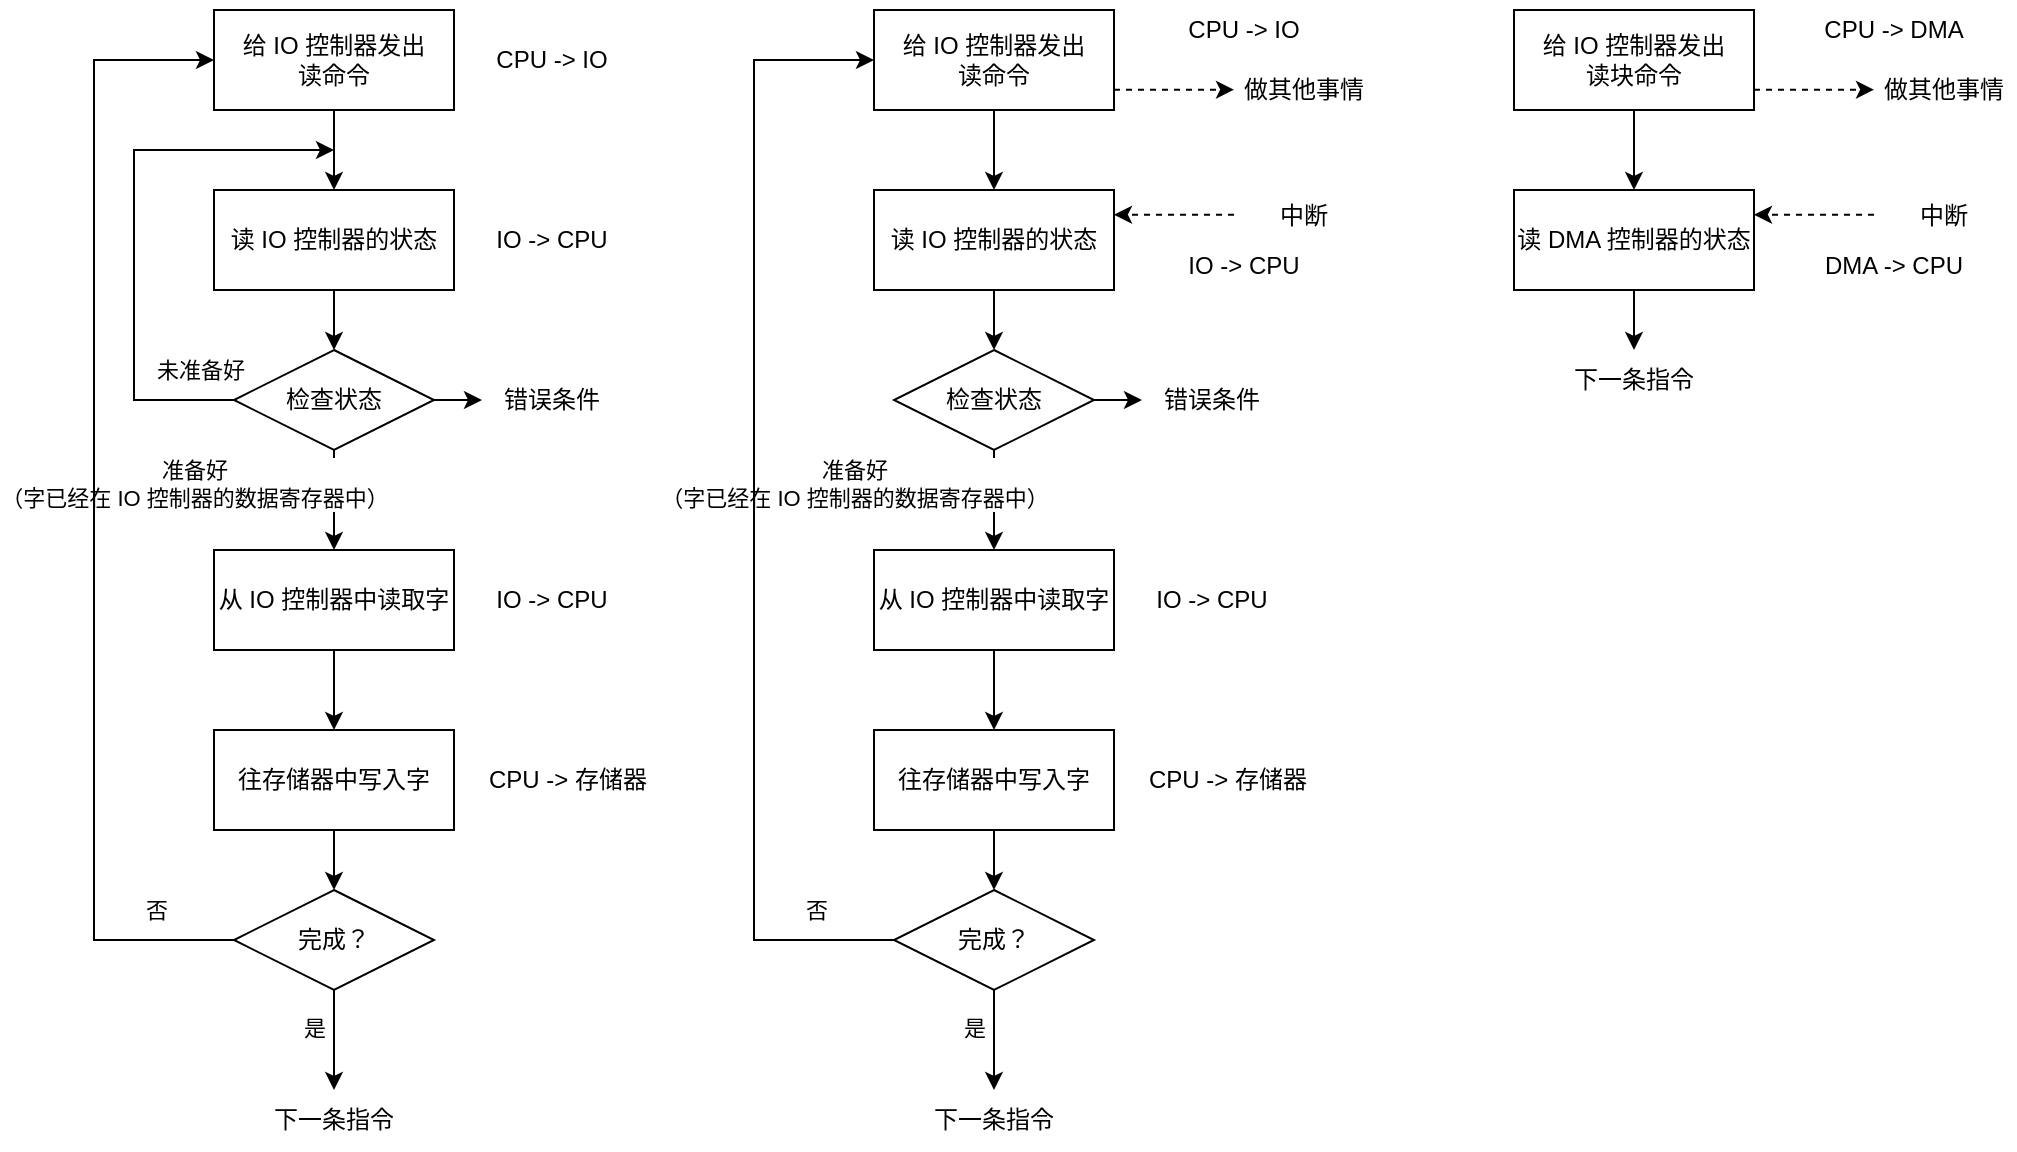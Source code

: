 <mxfile version="20.3.0" type="device"><diagram id="z0V83tWm7HpwNJtNaESo" name="第 1 页"><mxGraphModel dx="1185" dy="754" grid="1" gridSize="10" guides="1" tooltips="1" connect="1" arrows="1" fold="1" page="1" pageScale="1" pageWidth="827" pageHeight="1169" math="0" shadow="0"><root><mxCell id="0"/><mxCell id="1" parent="0"/><mxCell id="dhqe0ustoPFg2WzcgLLB-3" value="" style="edgeStyle=orthogonalEdgeStyle;rounded=0;orthogonalLoop=1;jettySize=auto;html=1;" edge="1" parent="1" source="dhqe0ustoPFg2WzcgLLB-1" target="dhqe0ustoPFg2WzcgLLB-2"><mxGeometry relative="1" as="geometry"/></mxCell><mxCell id="dhqe0ustoPFg2WzcgLLB-1" value="给 IO 控制器发出&lt;br&gt;读命令" style="rounded=0;whiteSpace=wrap;html=1;" vertex="1" parent="1"><mxGeometry x="280" y="420" width="120" height="50" as="geometry"/></mxCell><mxCell id="dhqe0ustoPFg2WzcgLLB-5" value="" style="edgeStyle=orthogonalEdgeStyle;rounded=0;orthogonalLoop=1;jettySize=auto;html=1;" edge="1" parent="1" source="dhqe0ustoPFg2WzcgLLB-2" target="dhqe0ustoPFg2WzcgLLB-4"><mxGeometry relative="1" as="geometry"/></mxCell><mxCell id="dhqe0ustoPFg2WzcgLLB-2" value="读 IO 控制器的状态" style="whiteSpace=wrap;html=1;rounded=0;" vertex="1" parent="1"><mxGeometry x="280" y="510" width="120" height="50" as="geometry"/></mxCell><mxCell id="dhqe0ustoPFg2WzcgLLB-6" style="edgeStyle=orthogonalEdgeStyle;rounded=0;orthogonalLoop=1;jettySize=auto;html=1;exitX=0;exitY=0.5;exitDx=0;exitDy=0;" edge="1" parent="1" source="dhqe0ustoPFg2WzcgLLB-4"><mxGeometry relative="1" as="geometry"><mxPoint x="340" y="490" as="targetPoint"/><Array as="points"><mxPoint x="240" y="615"/><mxPoint x="240" y="490"/></Array></mxGeometry></mxCell><mxCell id="dhqe0ustoPFg2WzcgLLB-8" value="未准备好" style="edgeLabel;html=1;align=center;verticalAlign=middle;resizable=0;points=[];" vertex="1" connectable="0" parent="dhqe0ustoPFg2WzcgLLB-6"><mxGeometry x="-0.805" y="-1" relative="1" as="geometry"><mxPoint x="10" y="-14" as="offset"/></mxGeometry></mxCell><mxCell id="dhqe0ustoPFg2WzcgLLB-10" value="" style="edgeStyle=orthogonalEdgeStyle;rounded=0;orthogonalLoop=1;jettySize=auto;html=1;" edge="1" parent="1" source="dhqe0ustoPFg2WzcgLLB-4" target="dhqe0ustoPFg2WzcgLLB-9"><mxGeometry relative="1" as="geometry"/></mxCell><mxCell id="dhqe0ustoPFg2WzcgLLB-11" value="准备好&lt;br&gt;（字已经在 IO 控制器的数据寄存器中）" style="edgeLabel;html=1;align=center;verticalAlign=middle;resizable=0;points=[];" vertex="1" connectable="0" parent="dhqe0ustoPFg2WzcgLLB-10"><mxGeometry x="-0.344" y="-1" relative="1" as="geometry"><mxPoint x="-69" as="offset"/></mxGeometry></mxCell><mxCell id="dhqe0ustoPFg2WzcgLLB-24" value="" style="edgeStyle=orthogonalEdgeStyle;rounded=0;orthogonalLoop=1;jettySize=auto;html=1;" edge="1" parent="1" source="dhqe0ustoPFg2WzcgLLB-4" target="dhqe0ustoPFg2WzcgLLB-23"><mxGeometry relative="1" as="geometry"/></mxCell><mxCell id="dhqe0ustoPFg2WzcgLLB-4" value="检查状态" style="rhombus;whiteSpace=wrap;html=1;rounded=0;" vertex="1" parent="1"><mxGeometry x="290" y="590" width="100" height="50" as="geometry"/></mxCell><mxCell id="dhqe0ustoPFg2WzcgLLB-13" value="" style="edgeStyle=orthogonalEdgeStyle;rounded=0;orthogonalLoop=1;jettySize=auto;html=1;" edge="1" parent="1" source="dhqe0ustoPFg2WzcgLLB-9" target="dhqe0ustoPFg2WzcgLLB-12"><mxGeometry relative="1" as="geometry"/></mxCell><mxCell id="dhqe0ustoPFg2WzcgLLB-9" value="从 IO 控制器中读取字" style="whiteSpace=wrap;html=1;rounded=0;" vertex="1" parent="1"><mxGeometry x="280" y="690" width="120" height="50" as="geometry"/></mxCell><mxCell id="dhqe0ustoPFg2WzcgLLB-15" value="" style="edgeStyle=orthogonalEdgeStyle;rounded=0;orthogonalLoop=1;jettySize=auto;html=1;" edge="1" parent="1" source="dhqe0ustoPFg2WzcgLLB-12" target="dhqe0ustoPFg2WzcgLLB-14"><mxGeometry relative="1" as="geometry"/></mxCell><mxCell id="dhqe0ustoPFg2WzcgLLB-12" value="往存储器中写入字" style="whiteSpace=wrap;html=1;rounded=0;" vertex="1" parent="1"><mxGeometry x="280" y="780" width="120" height="50" as="geometry"/></mxCell><mxCell id="dhqe0ustoPFg2WzcgLLB-16" style="edgeStyle=orthogonalEdgeStyle;rounded=0;orthogonalLoop=1;jettySize=auto;html=1;entryX=0;entryY=0.5;entryDx=0;entryDy=0;" edge="1" parent="1" source="dhqe0ustoPFg2WzcgLLB-14" target="dhqe0ustoPFg2WzcgLLB-1"><mxGeometry relative="1" as="geometry"><mxPoint x="150" y="440" as="targetPoint"/><Array as="points"><mxPoint x="220" y="885"/><mxPoint x="220" y="445"/></Array></mxGeometry></mxCell><mxCell id="dhqe0ustoPFg2WzcgLLB-17" value="否" style="edgeLabel;html=1;align=center;verticalAlign=middle;resizable=0;points=[];" vertex="1" connectable="0" parent="dhqe0ustoPFg2WzcgLLB-16"><mxGeometry x="-0.862" y="1" relative="1" as="geometry"><mxPoint y="-16" as="offset"/></mxGeometry></mxCell><mxCell id="dhqe0ustoPFg2WzcgLLB-19" value="" style="edgeStyle=orthogonalEdgeStyle;rounded=0;orthogonalLoop=1;jettySize=auto;html=1;" edge="1" parent="1" source="dhqe0ustoPFg2WzcgLLB-14" target="dhqe0ustoPFg2WzcgLLB-18"><mxGeometry relative="1" as="geometry"/></mxCell><mxCell id="dhqe0ustoPFg2WzcgLLB-20" value="是" style="edgeLabel;html=1;align=center;verticalAlign=middle;resizable=0;points=[];" vertex="1" connectable="0" parent="dhqe0ustoPFg2WzcgLLB-19"><mxGeometry x="-0.264" y="-1" relative="1" as="geometry"><mxPoint x="-9" as="offset"/></mxGeometry></mxCell><mxCell id="dhqe0ustoPFg2WzcgLLB-14" value="完成？" style="rhombus;whiteSpace=wrap;html=1;rounded=0;" vertex="1" parent="1"><mxGeometry x="290" y="860" width="100" height="50" as="geometry"/></mxCell><mxCell id="dhqe0ustoPFg2WzcgLLB-18" value="下一条指令" style="text;html=1;strokeColor=none;fillColor=none;align=center;verticalAlign=middle;whiteSpace=wrap;rounded=0;" vertex="1" parent="1"><mxGeometry x="305" y="960" width="70" height="30" as="geometry"/></mxCell><mxCell id="dhqe0ustoPFg2WzcgLLB-21" value="CPU -&amp;gt; IO" style="text;html=1;strokeColor=none;fillColor=none;align=center;verticalAlign=middle;whiteSpace=wrap;rounded=0;" vertex="1" parent="1"><mxGeometry x="414" y="430" width="70" height="30" as="geometry"/></mxCell><mxCell id="dhqe0ustoPFg2WzcgLLB-22" value="IO -&amp;gt; CPU" style="text;html=1;strokeColor=none;fillColor=none;align=center;verticalAlign=middle;whiteSpace=wrap;rounded=0;" vertex="1" parent="1"><mxGeometry x="414" y="520" width="70" height="30" as="geometry"/></mxCell><mxCell id="dhqe0ustoPFg2WzcgLLB-23" value="错误条件" style="text;html=1;strokeColor=none;fillColor=none;align=center;verticalAlign=middle;whiteSpace=wrap;rounded=0;" vertex="1" parent="1"><mxGeometry x="414" y="600" width="70" height="30" as="geometry"/></mxCell><mxCell id="dhqe0ustoPFg2WzcgLLB-25" value="IO -&amp;gt; CPU" style="text;html=1;strokeColor=none;fillColor=none;align=center;verticalAlign=middle;whiteSpace=wrap;rounded=0;" vertex="1" parent="1"><mxGeometry x="414" y="700" width="70" height="30" as="geometry"/></mxCell><mxCell id="dhqe0ustoPFg2WzcgLLB-26" value="CPU -&amp;gt; 存储器" style="text;html=1;strokeColor=none;fillColor=none;align=center;verticalAlign=middle;whiteSpace=wrap;rounded=0;" vertex="1" parent="1"><mxGeometry x="414" y="790" width="86" height="30" as="geometry"/></mxCell><mxCell id="dhqe0ustoPFg2WzcgLLB-27" value="" style="edgeStyle=orthogonalEdgeStyle;rounded=0;orthogonalLoop=1;jettySize=auto;html=1;" edge="1" parent="1" source="dhqe0ustoPFg2WzcgLLB-28" target="dhqe0ustoPFg2WzcgLLB-30"><mxGeometry relative="1" as="geometry"/></mxCell><mxCell id="dhqe0ustoPFg2WzcgLLB-28" value="给 IO 控制器发出&lt;br&gt;读命令" style="rounded=0;whiteSpace=wrap;html=1;" vertex="1" parent="1"><mxGeometry x="610" y="420" width="120" height="50" as="geometry"/></mxCell><mxCell id="dhqe0ustoPFg2WzcgLLB-29" value="" style="edgeStyle=orthogonalEdgeStyle;rounded=0;orthogonalLoop=1;jettySize=auto;html=1;" edge="1" parent="1" source="dhqe0ustoPFg2WzcgLLB-30" target="dhqe0ustoPFg2WzcgLLB-36"><mxGeometry relative="1" as="geometry"/></mxCell><mxCell id="dhqe0ustoPFg2WzcgLLB-30" value="读 IO 控制器的状态" style="whiteSpace=wrap;html=1;rounded=0;" vertex="1" parent="1"><mxGeometry x="610" y="510" width="120" height="50" as="geometry"/></mxCell><mxCell id="dhqe0ustoPFg2WzcgLLB-33" value="" style="edgeStyle=orthogonalEdgeStyle;rounded=0;orthogonalLoop=1;jettySize=auto;html=1;" edge="1" parent="1" source="dhqe0ustoPFg2WzcgLLB-36" target="dhqe0ustoPFg2WzcgLLB-38"><mxGeometry relative="1" as="geometry"/></mxCell><mxCell id="dhqe0ustoPFg2WzcgLLB-34" value="准备好&lt;br&gt;（字已经在 IO 控制器的数据寄存器中）" style="edgeLabel;html=1;align=center;verticalAlign=middle;resizable=0;points=[];" vertex="1" connectable="0" parent="dhqe0ustoPFg2WzcgLLB-33"><mxGeometry x="-0.344" y="-1" relative="1" as="geometry"><mxPoint x="-69" as="offset"/></mxGeometry></mxCell><mxCell id="dhqe0ustoPFg2WzcgLLB-35" value="" style="edgeStyle=orthogonalEdgeStyle;rounded=0;orthogonalLoop=1;jettySize=auto;html=1;" edge="1" parent="1" source="dhqe0ustoPFg2WzcgLLB-36" target="dhqe0ustoPFg2WzcgLLB-49"><mxGeometry relative="1" as="geometry"/></mxCell><mxCell id="dhqe0ustoPFg2WzcgLLB-36" value="检查状态" style="rhombus;whiteSpace=wrap;html=1;rounded=0;" vertex="1" parent="1"><mxGeometry x="620" y="590" width="100" height="50" as="geometry"/></mxCell><mxCell id="dhqe0ustoPFg2WzcgLLB-37" value="" style="edgeStyle=orthogonalEdgeStyle;rounded=0;orthogonalLoop=1;jettySize=auto;html=1;" edge="1" parent="1" source="dhqe0ustoPFg2WzcgLLB-38" target="dhqe0ustoPFg2WzcgLLB-40"><mxGeometry relative="1" as="geometry"/></mxCell><mxCell id="dhqe0ustoPFg2WzcgLLB-38" value="从 IO 控制器中读取字" style="whiteSpace=wrap;html=1;rounded=0;" vertex="1" parent="1"><mxGeometry x="610" y="690" width="120" height="50" as="geometry"/></mxCell><mxCell id="dhqe0ustoPFg2WzcgLLB-39" value="" style="edgeStyle=orthogonalEdgeStyle;rounded=0;orthogonalLoop=1;jettySize=auto;html=1;" edge="1" parent="1" source="dhqe0ustoPFg2WzcgLLB-40" target="dhqe0ustoPFg2WzcgLLB-45"><mxGeometry relative="1" as="geometry"/></mxCell><mxCell id="dhqe0ustoPFg2WzcgLLB-40" value="往存储器中写入字" style="whiteSpace=wrap;html=1;rounded=0;" vertex="1" parent="1"><mxGeometry x="610" y="780" width="120" height="50" as="geometry"/></mxCell><mxCell id="dhqe0ustoPFg2WzcgLLB-41" style="edgeStyle=orthogonalEdgeStyle;rounded=0;orthogonalLoop=1;jettySize=auto;html=1;entryX=0;entryY=0.5;entryDx=0;entryDy=0;" edge="1" parent="1" source="dhqe0ustoPFg2WzcgLLB-45" target="dhqe0ustoPFg2WzcgLLB-28"><mxGeometry relative="1" as="geometry"><mxPoint x="480" y="440" as="targetPoint"/><Array as="points"><mxPoint x="550" y="885"/><mxPoint x="550" y="445"/></Array></mxGeometry></mxCell><mxCell id="dhqe0ustoPFg2WzcgLLB-42" value="否" style="edgeLabel;html=1;align=center;verticalAlign=middle;resizable=0;points=[];" vertex="1" connectable="0" parent="dhqe0ustoPFg2WzcgLLB-41"><mxGeometry x="-0.862" y="1" relative="1" as="geometry"><mxPoint y="-16" as="offset"/></mxGeometry></mxCell><mxCell id="dhqe0ustoPFg2WzcgLLB-43" value="" style="edgeStyle=orthogonalEdgeStyle;rounded=0;orthogonalLoop=1;jettySize=auto;html=1;" edge="1" parent="1" source="dhqe0ustoPFg2WzcgLLB-45" target="dhqe0ustoPFg2WzcgLLB-46"><mxGeometry relative="1" as="geometry"/></mxCell><mxCell id="dhqe0ustoPFg2WzcgLLB-44" value="是" style="edgeLabel;html=1;align=center;verticalAlign=middle;resizable=0;points=[];" vertex="1" connectable="0" parent="dhqe0ustoPFg2WzcgLLB-43"><mxGeometry x="-0.264" y="-1" relative="1" as="geometry"><mxPoint x="-9" as="offset"/></mxGeometry></mxCell><mxCell id="dhqe0ustoPFg2WzcgLLB-45" value="完成？" style="rhombus;whiteSpace=wrap;html=1;rounded=0;" vertex="1" parent="1"><mxGeometry x="620" y="860" width="100" height="50" as="geometry"/></mxCell><mxCell id="dhqe0ustoPFg2WzcgLLB-46" value="下一条指令" style="text;html=1;strokeColor=none;fillColor=none;align=center;verticalAlign=middle;whiteSpace=wrap;rounded=0;" vertex="1" parent="1"><mxGeometry x="635" y="960" width="70" height="30" as="geometry"/></mxCell><mxCell id="dhqe0ustoPFg2WzcgLLB-47" value="CPU -&amp;gt; IO" style="text;html=1;strokeColor=none;fillColor=none;align=center;verticalAlign=middle;whiteSpace=wrap;rounded=0;" vertex="1" parent="1"><mxGeometry x="760" y="415" width="70" height="30" as="geometry"/></mxCell><mxCell id="dhqe0ustoPFg2WzcgLLB-49" value="错误条件" style="text;html=1;strokeColor=none;fillColor=none;align=center;verticalAlign=middle;whiteSpace=wrap;rounded=0;" vertex="1" parent="1"><mxGeometry x="744" y="600" width="70" height="30" as="geometry"/></mxCell><mxCell id="dhqe0ustoPFg2WzcgLLB-50" value="IO -&amp;gt; CPU" style="text;html=1;strokeColor=none;fillColor=none;align=center;verticalAlign=middle;whiteSpace=wrap;rounded=0;" vertex="1" parent="1"><mxGeometry x="744" y="700" width="70" height="30" as="geometry"/></mxCell><mxCell id="dhqe0ustoPFg2WzcgLLB-51" value="CPU -&amp;gt; 存储器" style="text;html=1;strokeColor=none;fillColor=none;align=center;verticalAlign=middle;whiteSpace=wrap;rounded=0;" vertex="1" parent="1"><mxGeometry x="744" y="790" width="86" height="30" as="geometry"/></mxCell><mxCell id="dhqe0ustoPFg2WzcgLLB-52" value="" style="endArrow=classic;html=1;rounded=0;dashed=1;" edge="1" parent="1"><mxGeometry width="50" height="50" relative="1" as="geometry"><mxPoint x="730" y="459.83" as="sourcePoint"/><mxPoint x="790" y="459.83" as="targetPoint"/></mxGeometry></mxCell><mxCell id="dhqe0ustoPFg2WzcgLLB-54" value="做其他事情" style="text;html=1;strokeColor=none;fillColor=none;align=center;verticalAlign=middle;whiteSpace=wrap;rounded=0;" vertex="1" parent="1"><mxGeometry x="790" y="445" width="70" height="30" as="geometry"/></mxCell><mxCell id="dhqe0ustoPFg2WzcgLLB-55" value="IO -&amp;gt; CPU" style="text;html=1;strokeColor=none;fillColor=none;align=center;verticalAlign=middle;whiteSpace=wrap;rounded=0;" vertex="1" parent="1"><mxGeometry x="760" y="532.5" width="70" height="30" as="geometry"/></mxCell><mxCell id="dhqe0ustoPFg2WzcgLLB-56" value="" style="endArrow=classic;html=1;rounded=0;dashed=1;" edge="1" parent="1"><mxGeometry width="50" height="50" relative="1" as="geometry"><mxPoint x="790" y="522.33" as="sourcePoint"/><mxPoint x="730" y="522.33" as="targetPoint"/></mxGeometry></mxCell><mxCell id="dhqe0ustoPFg2WzcgLLB-57" value="中断" style="text;html=1;strokeColor=none;fillColor=none;align=center;verticalAlign=middle;whiteSpace=wrap;rounded=0;" vertex="1" parent="1"><mxGeometry x="790" y="507.5" width="70" height="30" as="geometry"/></mxCell><mxCell id="dhqe0ustoPFg2WzcgLLB-58" value="" style="edgeStyle=orthogonalEdgeStyle;rounded=0;orthogonalLoop=1;jettySize=auto;html=1;" edge="1" parent="1" source="dhqe0ustoPFg2WzcgLLB-59" target="dhqe0ustoPFg2WzcgLLB-61"><mxGeometry relative="1" as="geometry"/></mxCell><mxCell id="dhqe0ustoPFg2WzcgLLB-59" value="给 IO 控制器发出&lt;br&gt;读块命令" style="rounded=0;whiteSpace=wrap;html=1;" vertex="1" parent="1"><mxGeometry x="930" y="420" width="120" height="50" as="geometry"/></mxCell><mxCell id="dhqe0ustoPFg2WzcgLLB-60" value="" style="edgeStyle=orthogonalEdgeStyle;rounded=0;orthogonalLoop=1;jettySize=auto;html=1;" edge="1" parent="1" source="dhqe0ustoPFg2WzcgLLB-61"><mxGeometry relative="1" as="geometry"><mxPoint x="990" y="590" as="targetPoint"/></mxGeometry></mxCell><mxCell id="dhqe0ustoPFg2WzcgLLB-61" value="读 DMA 控制器的状态" style="whiteSpace=wrap;html=1;rounded=0;" vertex="1" parent="1"><mxGeometry x="930" y="510" width="120" height="50" as="geometry"/></mxCell><mxCell id="dhqe0ustoPFg2WzcgLLB-62" value="CPU -&amp;gt; DMA" style="text;html=1;strokeColor=none;fillColor=none;align=center;verticalAlign=middle;whiteSpace=wrap;rounded=0;" vertex="1" parent="1"><mxGeometry x="1080" y="415" width="80" height="30" as="geometry"/></mxCell><mxCell id="dhqe0ustoPFg2WzcgLLB-63" value="" style="endArrow=classic;html=1;rounded=0;dashed=1;" edge="1" parent="1"><mxGeometry width="50" height="50" relative="1" as="geometry"><mxPoint x="1050" y="459.83" as="sourcePoint"/><mxPoint x="1110" y="459.83" as="targetPoint"/></mxGeometry></mxCell><mxCell id="dhqe0ustoPFg2WzcgLLB-64" value="做其他事情" style="text;html=1;strokeColor=none;fillColor=none;align=center;verticalAlign=middle;whiteSpace=wrap;rounded=0;" vertex="1" parent="1"><mxGeometry x="1110" y="445" width="70" height="30" as="geometry"/></mxCell><mxCell id="dhqe0ustoPFg2WzcgLLB-65" value="DMA -&amp;gt; CPU" style="text;html=1;strokeColor=none;fillColor=none;align=center;verticalAlign=middle;whiteSpace=wrap;rounded=0;" vertex="1" parent="1"><mxGeometry x="1080" y="532.5" width="80" height="30" as="geometry"/></mxCell><mxCell id="dhqe0ustoPFg2WzcgLLB-66" value="" style="endArrow=classic;html=1;rounded=0;dashed=1;" edge="1" parent="1"><mxGeometry width="50" height="50" relative="1" as="geometry"><mxPoint x="1110" y="522.33" as="sourcePoint"/><mxPoint x="1050" y="522.33" as="targetPoint"/></mxGeometry></mxCell><mxCell id="dhqe0ustoPFg2WzcgLLB-67" value="中断" style="text;html=1;strokeColor=none;fillColor=none;align=center;verticalAlign=middle;whiteSpace=wrap;rounded=0;" vertex="1" parent="1"><mxGeometry x="1110" y="507.5" width="70" height="30" as="geometry"/></mxCell><mxCell id="dhqe0ustoPFg2WzcgLLB-68" value="下一条指令" style="text;html=1;strokeColor=none;fillColor=none;align=center;verticalAlign=middle;whiteSpace=wrap;rounded=0;" vertex="1" parent="1"><mxGeometry x="955" y="590" width="70" height="30" as="geometry"/></mxCell></root></mxGraphModel></diagram></mxfile>